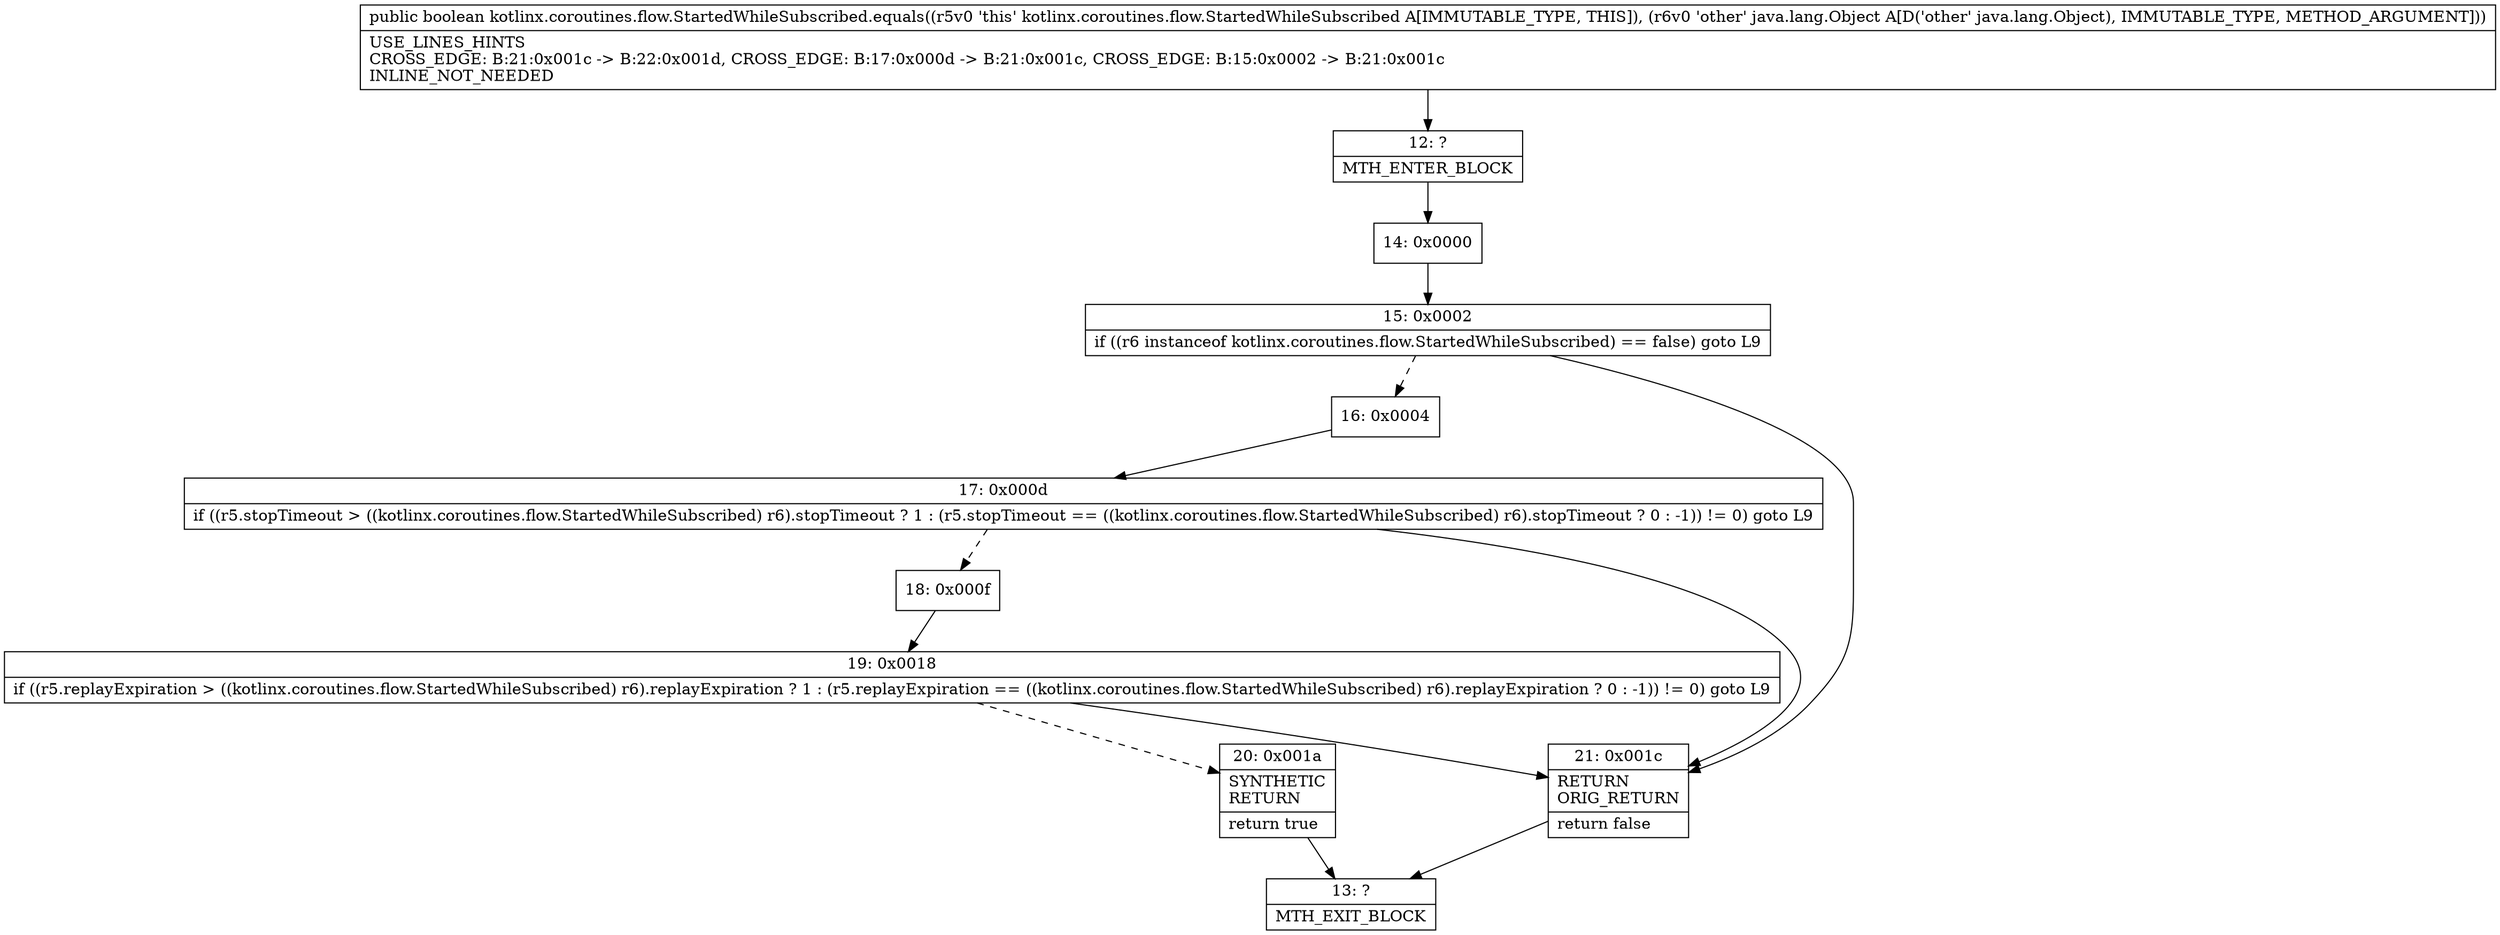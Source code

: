 digraph "CFG forkotlinx.coroutines.flow.StartedWhileSubscribed.equals(Ljava\/lang\/Object;)Z" {
Node_12 [shape=record,label="{12\:\ ?|MTH_ENTER_BLOCK\l}"];
Node_14 [shape=record,label="{14\:\ 0x0000}"];
Node_15 [shape=record,label="{15\:\ 0x0002|if ((r6 instanceof kotlinx.coroutines.flow.StartedWhileSubscribed) == false) goto L9\l}"];
Node_16 [shape=record,label="{16\:\ 0x0004}"];
Node_17 [shape=record,label="{17\:\ 0x000d|if ((r5.stopTimeout \> ((kotlinx.coroutines.flow.StartedWhileSubscribed) r6).stopTimeout ? 1 : (r5.stopTimeout == ((kotlinx.coroutines.flow.StartedWhileSubscribed) r6).stopTimeout ? 0 : \-1)) != 0) goto L9\l}"];
Node_18 [shape=record,label="{18\:\ 0x000f}"];
Node_19 [shape=record,label="{19\:\ 0x0018|if ((r5.replayExpiration \> ((kotlinx.coroutines.flow.StartedWhileSubscribed) r6).replayExpiration ? 1 : (r5.replayExpiration == ((kotlinx.coroutines.flow.StartedWhileSubscribed) r6).replayExpiration ? 0 : \-1)) != 0) goto L9\l}"];
Node_20 [shape=record,label="{20\:\ 0x001a|SYNTHETIC\lRETURN\l|return true\l}"];
Node_13 [shape=record,label="{13\:\ ?|MTH_EXIT_BLOCK\l}"];
Node_21 [shape=record,label="{21\:\ 0x001c|RETURN\lORIG_RETURN\l|return false\l}"];
MethodNode[shape=record,label="{public boolean kotlinx.coroutines.flow.StartedWhileSubscribed.equals((r5v0 'this' kotlinx.coroutines.flow.StartedWhileSubscribed A[IMMUTABLE_TYPE, THIS]), (r6v0 'other' java.lang.Object A[D('other' java.lang.Object), IMMUTABLE_TYPE, METHOD_ARGUMENT]))  | USE_LINES_HINTS\lCROSS_EDGE: B:21:0x001c \-\> B:22:0x001d, CROSS_EDGE: B:17:0x000d \-\> B:21:0x001c, CROSS_EDGE: B:15:0x0002 \-\> B:21:0x001c\lINLINE_NOT_NEEDED\l}"];
MethodNode -> Node_12;Node_12 -> Node_14;
Node_14 -> Node_15;
Node_15 -> Node_16[style=dashed];
Node_15 -> Node_21;
Node_16 -> Node_17;
Node_17 -> Node_18[style=dashed];
Node_17 -> Node_21;
Node_18 -> Node_19;
Node_19 -> Node_20[style=dashed];
Node_19 -> Node_21;
Node_20 -> Node_13;
Node_21 -> Node_13;
}

